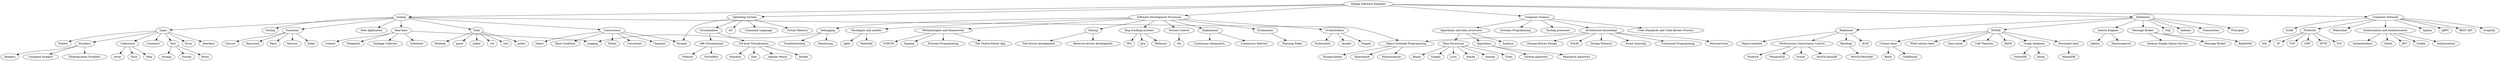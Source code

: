 digraph roadmap {
	backend->cs;
	backend->go;
	backend->db;
	backend->networks;
	backend->os;
	backend->development;
	cs->cs_architecture;
	cs->code;
	cs->cs_algorithms;
	cs->systems;
	cs->testing;
	cs_algorithms->cs_algorithms_analysis;
	cs_algorithms->cs_algorithms_structures;
	cs_algorithms->cs_algorithms_algorithms;
	cs_algorithms_structures->cs_algorithms_structures_lists;
	cs_algorithms_structures->cs_algorithms_structures_stacks;
	cs_algorithms_structures->cs_algorithms_structures_queues;
	cs_algorithms_structures->cs_algorithms_structures_trees;
	cs_algorithms_structures->cs_algorithms_structures_heaps;
	cs_algorithms_structures->cs_algorithms_structures_graphs;
	cs_algorithms_algorithms->cs_algorithms_structures_sorting;
	cs_algorithms_algorithms->cs_algorithms_structures_research;
	cs_architecture->cs_architecture_microservices;
	cs_architecture->cs_architecture_ddd;
	cs_architecture->cs_architecture_solid;
	cs_architecture->cs_architecture_patterns;
	cs_architecture->cs_architecture_event;
	cs_architecture->cs_architecture_oop;
	cs_architecture->cs_architecture_func;
	cs_architecture_oop->cs_architecture_oop_encapsulation;
	cs_architecture_oop->cs_architecture_oop_inheritance;
	cs_architecture_oop->cs_architecture_oop_polymorphism;
	development->development_paradigms;
	development->development_methodologies;
	development->development_testing;
	development->development_trackers;
	development->development_version;
	development->development_deployment;
	development->development_estimation;
	development->development_debugging;
	development->development_orchestration;
	development_orchestration->development_orchestration_ansible;
	development_orchestration->development_orchestration_puppet;
	development_orchestration->development_orchestration_k8s;
	development_debugging->development_debugging_troubleshooting;
	development_debugging->development_debugging_logging;
	development_debugging->development_debugging_monitoring;
	development_testing->development_testing_tdd;
	development_testing->development_testing_bdd;
	development_trackers->development_trackers_jira;
	development_trackers->development_trackers_redmine;
	development_trackers->development_trackers_tfs;
	development_version->development_version_git;
	development_deployment->development_deployment_ci;
	development_deployment->development_deployment_cd;
	development_paradigms->management_paradigms_agile;
	development_paradigms->management_paradigms_waterfall;
	development_methodologies->development_methodologies_scrum;
	development_methodologies->development_methodologies_kanban;
	development_methodologies->development_methodologies_xp;
	development_methodologies->development_methodologies_12factors;
	development_estimation->management_estimation_poker;
	os->os_virtual_memory;
	os->os_threads;
	os->os_io;
	os->os_virtualization;
	os->os_shell;
	os_virtualization->os_virtualization_level;
	os_virtualization->os_virtualization_x86;
	os_virtualization_level->os_virtualization_level_docker;
	os_virtualization_level->os_virtualization_level_nanobox;
	os_virtualization_level->os_virtualization_level_deis;
	os_virtualization_level->os_virtualization_level_mesos;
	os_virtualization_x86->os_virtualization_x86_virtualbox;
	os_virtualization_x86->os_virtualization_x86_vmware;
	go->go_types;
	go->go_function;
	go->go_concurrency;
	go->go_tools;
	go->go_testing;
	go->go_realtime;
	go->go_app;
	go->cs_architecture_oop;
	go_types->go_types_text;
	go_types->go_types_numbers;
	go_types->go_types_collections;
	go_types->go_types_pointer;
	go_types->go_types_constant;
	go_types->go_types_interface;
	go_types->go_types_error;
	go_types_text->go_types_text_strings;
	go_types_text->go_types_text_runes;
	go_types_text->go_types_text_bytes;
	go_types_numbers->go_types_numbers_int;
	go_types_numbers->go_types_numbers_uint;
	go_types_numbers->go_types_numbers_float;
	go_types_collections->go_types_collections_array;
	go_types_collections->go_types_collections_slice;
	go_types_collections->go_types_collections_map;
	go_function->go_function_closure;
	go_function->go_function_recursion;
	go_function->go_function_panic;
	go_function->go_function_recover;
	go_function->go_function_defer;
	go_concurrency->go_concurrency_goroutine;
	go_concurrency->go_concurrency_channels;
	go_concurrency->go_concurrency_select;
	go_concurrency->go_concurrency_race;
	go_concurrency->go_concurrency_mutex;
	go_concurrency->os_threads;
	go_tools->go_tool_fmt;
	go_tools->go_tool_vet;
	go_tools->go_tool_test;
	go_tools->go_tool_doc;
	go_tools->go_tool_pprof;
	go_tools->go_tool_modules;
	go_realtime->go_realtime_gc;
	go_realtime->go_realtime_scheduler;
	go_realtime->go_app_context;
	go_realtime->go_app_templates;
	go_realtime->development_debugging_logging;
	db->db_sql;
	db->db_indexes;
	db->db_transactions;
	db->db_principles;
	db->db_relational;
	db->db_nosql;
	db->db_search;
	db->db_message_broker;
	db_message_broker->db_message_broker_kafka;
	db_message_broker->db_message_broker_rabbit;
	db_message_broker->db_message_broker_awssqs;
	db_relational->db_relational_mvcc;
	db_relational->db_relational_blocking;
	db_relational->db_relational_acid;
	db_relational->db_relational_oo;
	db_relational_mvcc->db_relational_firebird;
	db_relational_mvcc->db_relational_postgres;
	db_relational_mvcc->db_relational_oracle;
	db_relational_mvcc->db_relational_mysql;
	db_relational_blocking->db_relational_blocking_mysql;
	db_nosql->db_nosql_cap;
	db_nosql->db_nosql_base;
	db_nosql->db_nosql_graph;
	db_nosql->db_nosql_doc;
	db_nosql->db_nosql_colbase;
	db_nosql->db_nosql_colwidebase;
	db_nosql->db_nosql_time;
	db_nosql_graph->db_nosql_orient;
	db_nosql_graph->db_nosql_neo4j;
	db_nosql_doc->db_nosql_mongo;
	db_nosql_colbase->db_nosql_redis;
	db_nosql_colbase->db_nosql_clickhouse;
	db_search->db_search_elasticseaerch;
	db_search->db_search_sphinx;
	networks->networks_osi;
	networks->networks_grpc;
	networks->networks_restapi;
	networks->networks_graphql;
	networks->networks_soap;
	networks->networks_protocols;
	networks->networks_websocket;
	networks->networks_auth;
	networks_protocols->networks_protocols_ip;
	networks_protocols->networks_protocols_tcp;
	networks_protocols->networks_protocols_udp;
	networks_protocols->networks_protocols_http;
	networks_protocols->networks_protocols_tls;
	networks_protocols->networks_protocols_ssl;
	networks_auth->networks_auth_authorization;
	networks_auth->networks_auth_authentication;
	networks_auth->networks_auth_oauth;
	networks_auth->networks_auth_jwt;
	networks_auth->networks_auth_cookie;
	backend [ label="Golang Software Engineer" ];
	code [ label="Code Standards and Code Review Process" ];
	cs [ label="Computer Science" ];
	cs_algorithms [ label="Algorithms and data structures" ];
	cs_algorithms_algorithms [ label="Algorithms" ];
	cs_algorithms_analysis [ label="Analysis" ];
	cs_algorithms_structures [ label="Data Structures" ];
	cs_algorithms_structures_graphs [ label="Graphs" ];
	cs_algorithms_structures_heaps [ label="Heaps" ];
	cs_algorithms_structures_lists [ label="Lists" ];
	cs_algorithms_structures_queues [ label="Queues" ];
	cs_algorithms_structures_research [ label="Reasearch algoritms" ];
	cs_algorithms_structures_sorting [ label="Sorting algoritms" ];
	cs_algorithms_structures_stacks [ label="Stacks" ];
	cs_algorithms_structures_trees [ label="Trees" ];
	cs_architecture [ label="Architecture knowledge" ];
	cs_architecture_ddd [ label="Domain-Driven Design" ];
	cs_architecture_event [ label="Event Sourcing" ];
	cs_architecture_func [ label="Functional Programming" ];
	cs_architecture_microservices [ label="Microservices" ];
	cs_architecture_oop [ label="Object-Oriented Programming" ];
	cs_architecture_oop_encapsulation [ label="Encapsulation" ];
	cs_architecture_oop_inheritance [ label="Inheritance" ];
	cs_architecture_oop_polymorphism [ label="Polymorphism" ];
	cs_architecture_patterns [ label="Design Patterns" ];
	cs_architecture_solid [ label="SOLID" ];
	db [ label="Databases" ];
	db_indexes [ label="Indexes" ];
	db_message_broker [ label="Message Broker" ];
	db_message_broker_awssqs [ label="Amazon Simple Queue Service" ];
	db_message_broker_kafka [ label="Message Broker" ];
	db_message_broker_rabbit [ label="RabbitMQ" ];
	db_nosql [ label="NOSQL" ];
	db_nosql_base [ label="BASE" ];
	db_nosql_cap [ label="CAP Theorem" ];
	db_nosql_clickhouse [ label="ClickHouse" ];
	db_nosql_colbase [ label="Column base" ];
	db_nosql_colwidebase [ label="Wide column base" ];
	db_nosql_doc [ label="Document base" ];
	db_nosql_graph [ label="Graph database" ];
	db_nosql_mongo [ label="MongoDB" ];
	db_nosql_neo4j [ label="Neo4j" ];
	db_nosql_orient [ label="OrientDB" ];
	db_nosql_redis [ label="Redis" ];
	db_nosql_time [ label="Time series" ];
	db_principles [ label="Principles" ];
	db_relational [ label="Relational" ];
	db_relational_acid [ label="ACID" ];
	db_relational_blocking [ label="Blocking" ];
	db_relational_blocking_mysql [ label="MySQL/MyISAM" ];
	db_relational_firebird [ label="Firebird" ];
	db_relational_mvcc [ label="Multiversion Concurrency Control" ];
	db_relational_mysql [ label="MySQL/InnoDB" ];
	db_relational_oo [ label="Object-oriented" ];
	db_relational_oracle [ label="Oracle" ];
	db_relational_postgres [ label="PostgreSQL" ];
	db_search [ label="Search Engines" ];
	db_search_elasticseaerch [ label="Elasticseaerch" ];
	db_search_sphinx [ label="Sphinx" ];
	db_sql [ label="SQL" ];
	db_transactions [ label="Transactions" ];
	development [ label="Software Development Processes" ];
	development_debugging [ label="Debugging" ];
	development_debugging_logging [ label="Logging" ];
	development_debugging_monitoring [ label="Monitoring" ];
	development_debugging_troubleshooting [ label="Troubleshooting" ];
	development_deployment [ label="Deployment" ];
	development_deployment_cd [ label="Continuous Delivery" ];
	development_deployment_ci [ label="Continuous Integration" ];
	development_estimation [ label="Estimations" ];
	development_methodologies [ label="Methodologies and frameworks" ];
	development_methodologies_12factors [ label="The Twelve-Factor App" ];
	development_methodologies_kanban [ label="Kanban" ];
	development_methodologies_scrum [ label="SCRUM" ];
	development_methodologies_xp [ label="Extreme Programming" ];
	development_orchestration [ label="Orchestration" ];
	development_orchestration_ansible [ label="Ansible" ];
	development_orchestration_k8s [ label="Kubernetes" ];
	development_orchestration_puppet [ label="Puppet" ];
	development_paradigms [ label="Paradigms and models" ];
	development_testing [ label="Testing" ];
	development_testing_bdd [ label="Behavior-driven development" ];
	development_testing_tdd [ label="Test-driven development" ];
	development_trackers [ label="Bug tracking systems" ];
	development_trackers_jira [ label="Jira" ];
	development_trackers_redmine [ label="Redmine" ];
	development_trackers_tfs [ label="TFS" ];
	development_version [ label="Version Control" ];
	development_version_git [ label="Git" ];
	go [ label="Golang" ];
	go_app [ label="Web Application" ];
	go_app_context [ label="Context" ];
	go_app_templates [ label="Templates" ];
	go_concurrency [ label="Concurrency" ];
	go_concurrency_channels [ label="Channels" ];
	go_concurrency_goroutine [ label="Goroutines" ];
	go_concurrency_mutex [ label="Mutex" ];
	go_concurrency_race [ label="Race Condition" ];
	go_concurrency_select [ label="Select" ];
	go_function [ label="Functions" ];
	go_function_closure [ label="Closure" ];
	go_function_defer [ label="Defer" ];
	go_function_panic [ label="Panic" ];
	go_function_recover [ label="Recover" ];
	go_function_recursion [ label="Recursion" ];
	go_realtime [ label="Real-time" ];
	go_realtime_gc [ label="Garbage Collector" ];
	go_realtime_scheduler [ label="Scheduler" ];
	go_testing [ label="Testing" ];
	go_tool_doc [ label="godoc" ];
	go_tool_fmt [ label="gofmt" ];
	go_tool_modules [ label="Modules" ];
	go_tool_pprof [ label="pprof" ];
	go_tool_test [ label="test" ];
	go_tool_vet [ label="vet" ];
	go_tools [ label="Tools" ];
	go_types [ label="Types" ];
	go_types_collections [ label="Collections" ];
	go_types_collections_array [ label="Array" ];
	go_types_collections_map [ label="Map" ];
	go_types_collections_slice [ label="Slice" ];
	go_types_constant [ label="Constants" ];
	go_types_error [ label="Error" ];
	go_types_interface [ label="Interface" ];
	go_types_numbers [ label="Numbers" ];
	go_types_numbers_float [ label="Floating-point Numbers" ];
	go_types_numbers_int [ label="Integers" ];
	go_types_numbers_uint [ label="Unsigned Integers" ];
	go_types_pointer [ label="Pointer" ];
	go_types_text [ label="Text" ];
	go_types_text_bytes [ label="Bytes" ];
	go_types_text_runes [ label="Strings" ];
	go_types_text_strings [ label="Strings" ];
	management_estimation_poker [ label="Planning Poker" ];
	management_paradigms_agile [ label="Agile" ];
	management_paradigms_waterfall [ label="Waterfall" ];
	networks [ label="Computer Network" ];
	networks_auth [ label="Authorization and Authentication" ];
	networks_auth_authentication [ label="Authentication" ];
	networks_auth_authorization [ label="Authorization" ];
	networks_auth_cookie [ label="Cookie" ];
	networks_auth_jwt [ label="JWT" ];
	networks_auth_oauth [ label="OAuth" ];
	networks_graphql [ label="GraphQL" ];
	networks_grpc [ label="gRPC" ];
	networks_osi [ label="Sphinx" ];
	networks_protocols [ label="Protocols" ];
	networks_protocols_http [ label="HTTP" ];
	networks_protocols_ip [ label="IP" ];
	networks_protocols_ssl [ label="SSL" ];
	networks_protocols_tcp [ label="TCP" ];
	networks_protocols_tls [ label="TLS" ];
	networks_protocols_udp [ label="UDP" ];
	networks_restapi [ label="REST API" ];
	networks_soap [ label="SOAP" ];
	networks_websocket [ label="Websocket" ];
	os [ label="Operating System" ];
	os_io [ label="I/O" ];
	os_shell [ label="Command Language" ];
	os_threads [ label="Threads" ];
	os_virtual_memory [ label="Virtual Memory" ];
	os_virtualization [ label="Virtualization" ];
	os_virtualization_level [ label="OS-level Virtualisation" ];
	os_virtualization_level_deis [ label="Deis" ];
	os_virtualization_level_docker [ label="Docker" ];
	os_virtualization_level_mesos [ label="Apache Mesos" ];
	os_virtualization_level_nanobox [ label="Nanobox" ];
	os_virtualization_x86 [ label="x86 Virtualization" ];
	os_virtualization_x86_virtualbox [ label="VirtualBox" ];
	os_virtualization_x86_vmware [ label="VMware" ];
	systems [ label="Systems Programming" ];
	testing [ label="Testing processes" ];

}
